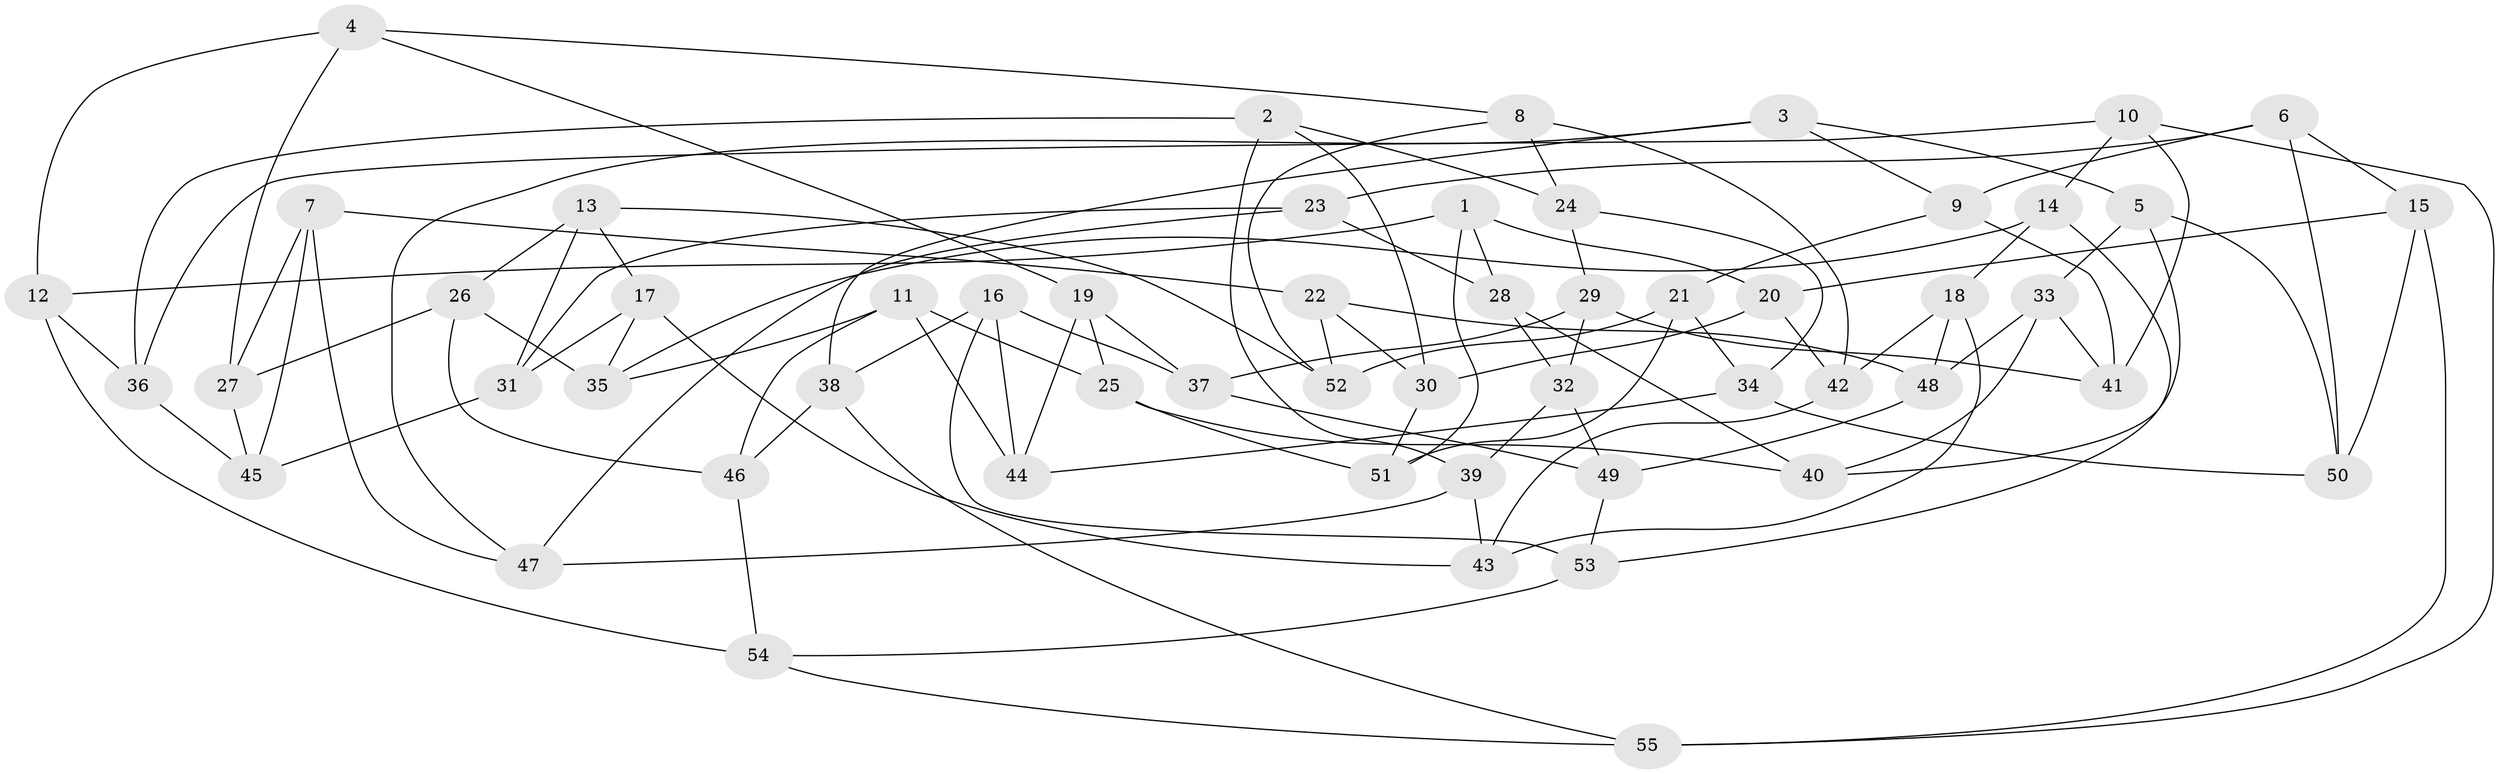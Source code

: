 // coarse degree distribution, {4: 0.7647058823529411, 10: 0.029411764705882353, 8: 0.029411764705882353, 7: 0.029411764705882353, 5: 0.029411764705882353, 9: 0.058823529411764705, 3: 0.058823529411764705}
// Generated by graph-tools (version 1.1) at 2025/53/03/04/25 22:53:51]
// undirected, 55 vertices, 110 edges
graph export_dot {
  node [color=gray90,style=filled];
  1;
  2;
  3;
  4;
  5;
  6;
  7;
  8;
  9;
  10;
  11;
  12;
  13;
  14;
  15;
  16;
  17;
  18;
  19;
  20;
  21;
  22;
  23;
  24;
  25;
  26;
  27;
  28;
  29;
  30;
  31;
  32;
  33;
  34;
  35;
  36;
  37;
  38;
  39;
  40;
  41;
  42;
  43;
  44;
  45;
  46;
  47;
  48;
  49;
  50;
  51;
  52;
  53;
  54;
  55;
  1 -- 51;
  1 -- 28;
  1 -- 20;
  1 -- 12;
  2 -- 39;
  2 -- 24;
  2 -- 36;
  2 -- 30;
  3 -- 47;
  3 -- 9;
  3 -- 38;
  3 -- 5;
  4 -- 12;
  4 -- 19;
  4 -- 8;
  4 -- 27;
  5 -- 33;
  5 -- 40;
  5 -- 50;
  6 -- 9;
  6 -- 50;
  6 -- 15;
  6 -- 23;
  7 -- 27;
  7 -- 47;
  7 -- 22;
  7 -- 45;
  8 -- 24;
  8 -- 52;
  8 -- 42;
  9 -- 41;
  9 -- 21;
  10 -- 41;
  10 -- 14;
  10 -- 36;
  10 -- 55;
  11 -- 46;
  11 -- 35;
  11 -- 25;
  11 -- 44;
  12 -- 36;
  12 -- 54;
  13 -- 17;
  13 -- 52;
  13 -- 31;
  13 -- 26;
  14 -- 53;
  14 -- 18;
  14 -- 35;
  15 -- 50;
  15 -- 20;
  15 -- 55;
  16 -- 37;
  16 -- 53;
  16 -- 38;
  16 -- 44;
  17 -- 43;
  17 -- 35;
  17 -- 31;
  18 -- 42;
  18 -- 48;
  18 -- 43;
  19 -- 25;
  19 -- 37;
  19 -- 44;
  20 -- 42;
  20 -- 30;
  21 -- 51;
  21 -- 34;
  21 -- 52;
  22 -- 52;
  22 -- 48;
  22 -- 30;
  23 -- 47;
  23 -- 31;
  23 -- 28;
  24 -- 34;
  24 -- 29;
  25 -- 51;
  25 -- 40;
  26 -- 27;
  26 -- 46;
  26 -- 35;
  27 -- 45;
  28 -- 32;
  28 -- 40;
  29 -- 32;
  29 -- 37;
  29 -- 41;
  30 -- 51;
  31 -- 45;
  32 -- 49;
  32 -- 39;
  33 -- 40;
  33 -- 48;
  33 -- 41;
  34 -- 44;
  34 -- 50;
  36 -- 45;
  37 -- 49;
  38 -- 55;
  38 -- 46;
  39 -- 47;
  39 -- 43;
  42 -- 43;
  46 -- 54;
  48 -- 49;
  49 -- 53;
  53 -- 54;
  54 -- 55;
}

